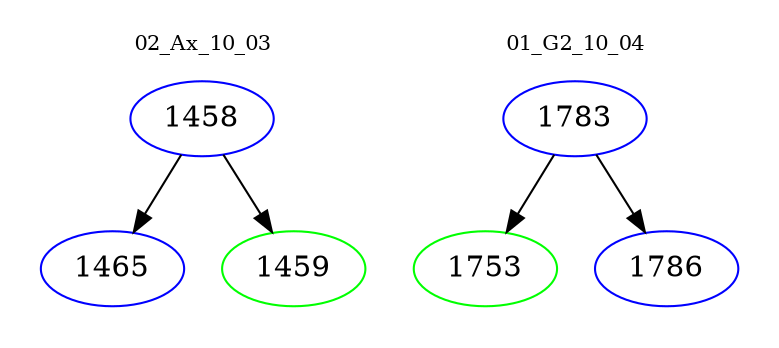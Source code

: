 digraph{
subgraph cluster_0 {
color = white
label = "02_Ax_10_03";
fontsize=10;
T0_1458 [label="1458", color="blue"]
T0_1458 -> T0_1465 [color="black"]
T0_1465 [label="1465", color="blue"]
T0_1458 -> T0_1459 [color="black"]
T0_1459 [label="1459", color="green"]
}
subgraph cluster_1 {
color = white
label = "01_G2_10_04";
fontsize=10;
T1_1783 [label="1783", color="blue"]
T1_1783 -> T1_1753 [color="black"]
T1_1753 [label="1753", color="green"]
T1_1783 -> T1_1786 [color="black"]
T1_1786 [label="1786", color="blue"]
}
}
